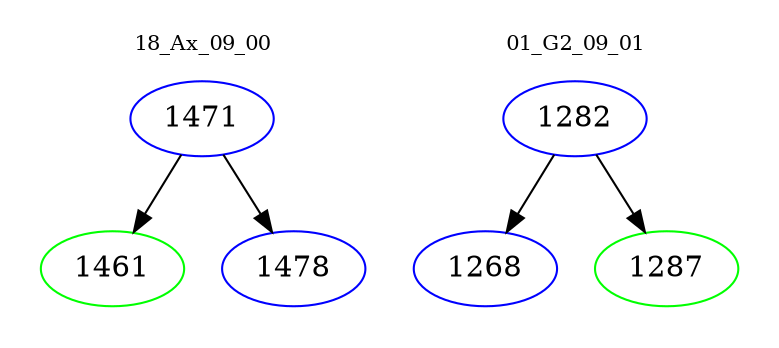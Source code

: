 digraph{
subgraph cluster_0 {
color = white
label = "18_Ax_09_00";
fontsize=10;
T0_1471 [label="1471", color="blue"]
T0_1471 -> T0_1461 [color="black"]
T0_1461 [label="1461", color="green"]
T0_1471 -> T0_1478 [color="black"]
T0_1478 [label="1478", color="blue"]
}
subgraph cluster_1 {
color = white
label = "01_G2_09_01";
fontsize=10;
T1_1282 [label="1282", color="blue"]
T1_1282 -> T1_1268 [color="black"]
T1_1268 [label="1268", color="blue"]
T1_1282 -> T1_1287 [color="black"]
T1_1287 [label="1287", color="green"]
}
}
